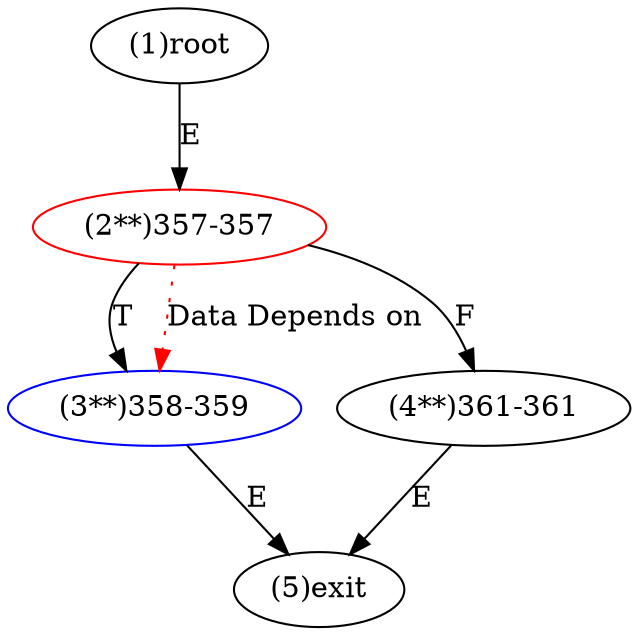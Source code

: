digraph "" { 
1[ label="(1)root"];
2[ label="(2**)357-357",color=red];
3[ label="(3**)358-359",color=blue];
4[ label="(4**)361-361"];
5[ label="(5)exit"];
1->2[ label="E"];
2->4[ label="F"];
2->3[ label="T"];
3->5[ label="E"];
4->5[ label="E"];
2->3[ color="red" label="Data Depends on" style = dotted ];
}